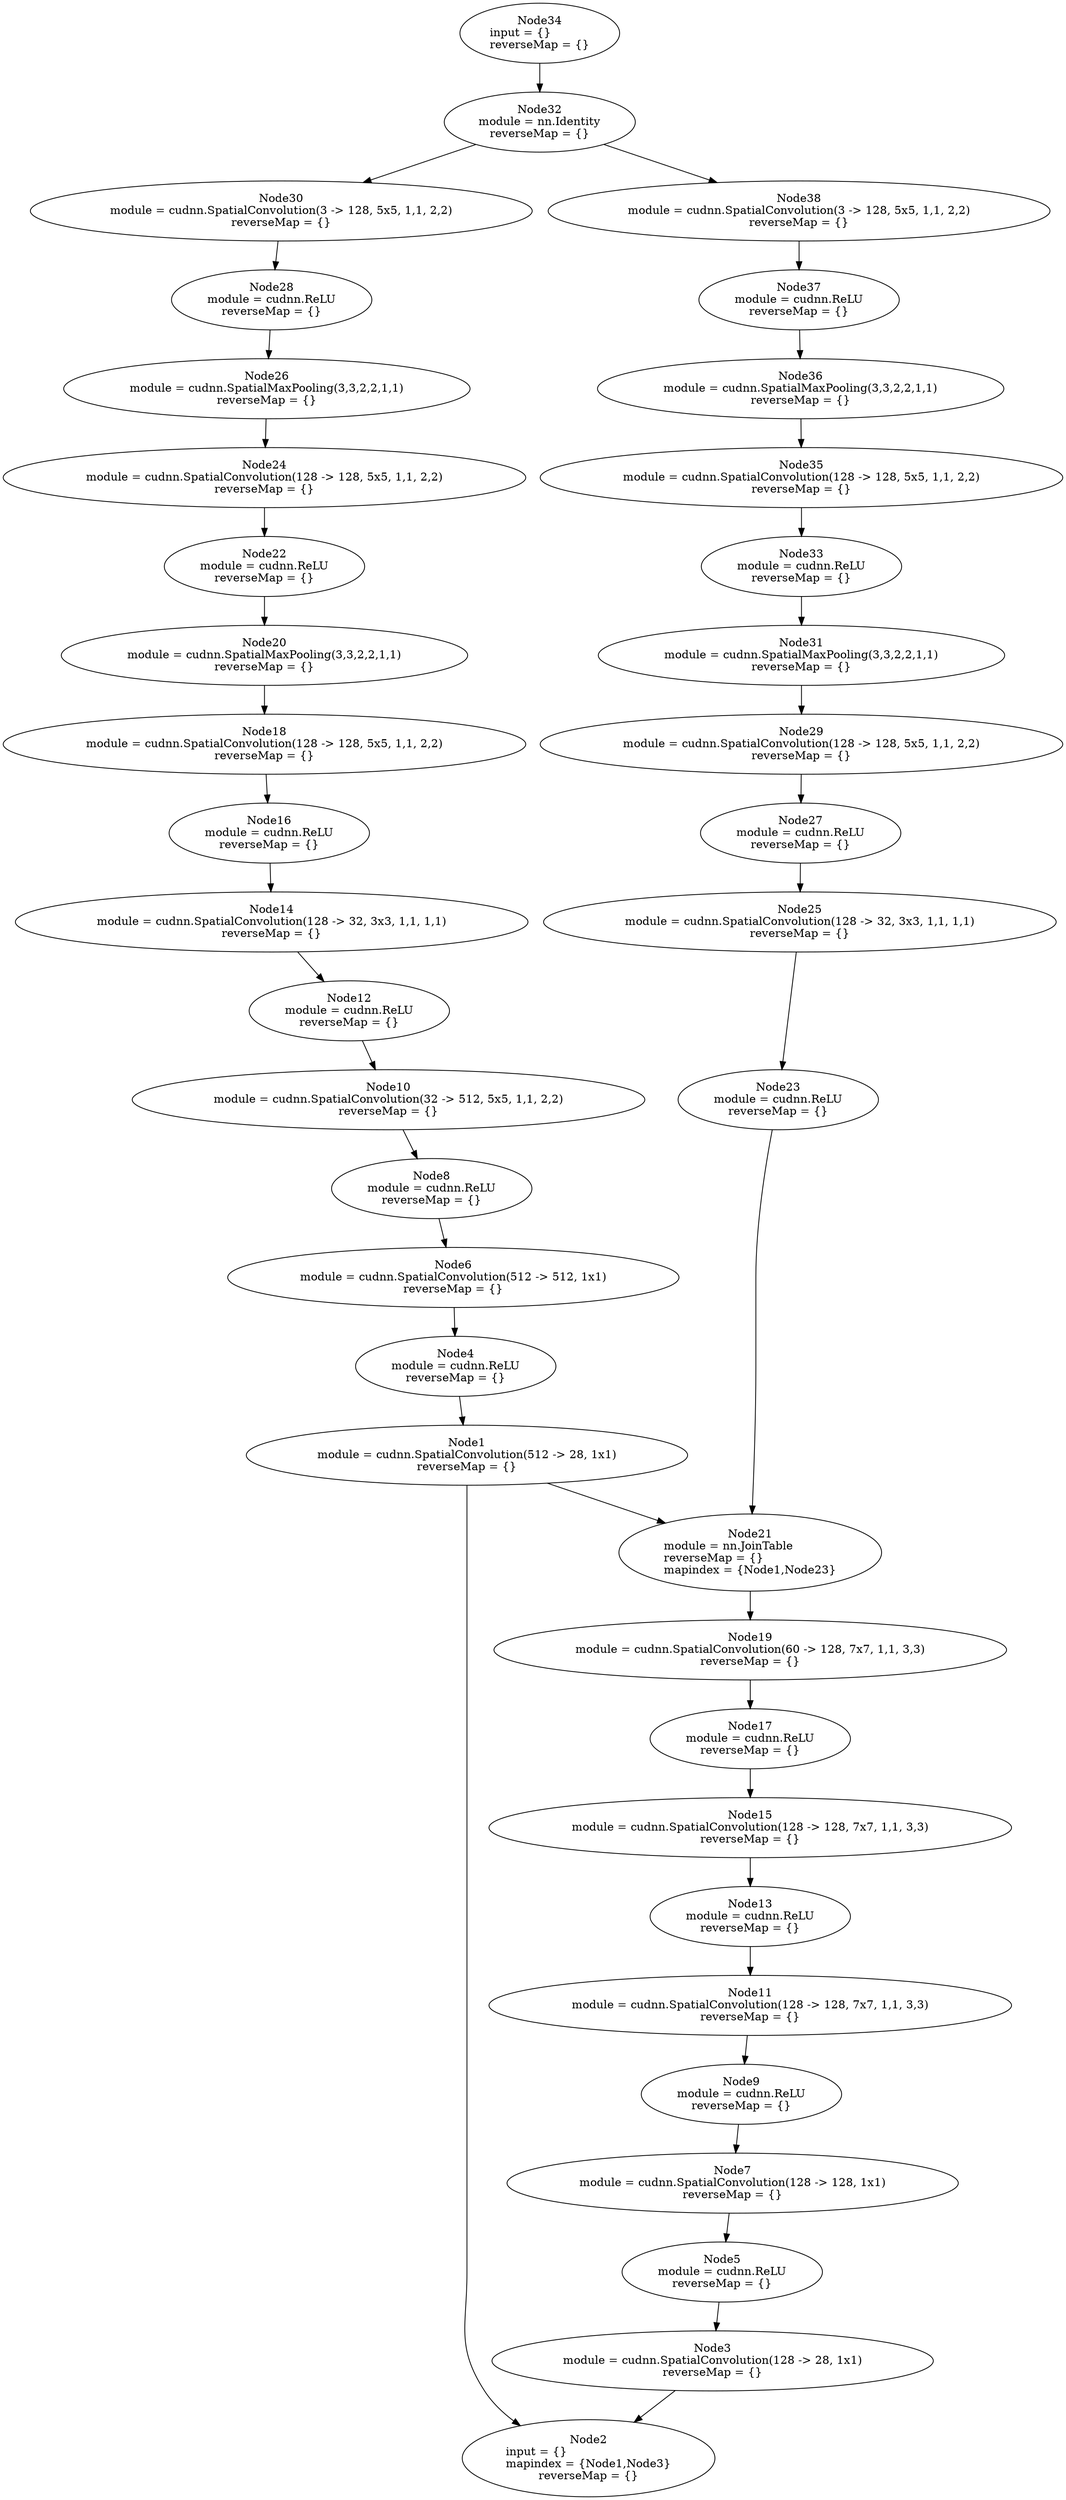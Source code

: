 digraph G {
	graph [bb="0,0,985,3140"];
	node [label="\N",
		shape=oval
	];
	n1	 [height=1.041,
		label="Node1\nmodule = cudnn.SpatialConvolution(512 -> 28, 1x1)\lreverseMap = {}",
		pos="405,1310",
		tooltip="[./models/cpm.lua]:44_",
		width=6.0052];
	n2	 [height=1.3356,
		label="Node2\ninput = {}\lmapindex = {Node1,Node3}\lreverseMap = {}",
		pos="528,48",
		tooltip="[[C]]:-1_",
		width=3.4507];
	n1 -> n2	 [pos="e,464.15,89.457 405,1272.5 405,1225.1 405,1139.9 405,1067 405,1067 405,1067 405,281 405,214.06 394.04,190.27 427,132 434.52,118.71 \
445.06,106.68 456.51,96.153"];
	n21	 [height=1.3356,
		label="Node21\nmodule = nn.JoinTable\lreverseMap = {}\lmapindex = {Node1,Node23}",
		pos="689,1188",
		tooltip="[./models/cpm.lua]:59_",
		width=3.5652];
	n1 -> n21	 [pos="e,604.99,1224.5 485.24,1275.1 519.57,1260.6 559.89,1243.6 595.55,1228.5"];
	n3	 [height=1.041,
		label="Node3\nmodule = cudnn.SpatialConvolution(128 -> 28, 1x1)\lreverseMap = {}",
		pos="652,170",
		tooltip="[./models/cpm.lua]:69_",
		width=6.0052];
	n3 -> n2	 [pos="e,573.51,93.042 614.8,133 604.15,122.69 592.33,111.25 580.93,100.22"];
	n4	 [height=1.041,
		label="Node4\nmodule = cudnn.ReLU\lreverseMap = {}",
		pos="394,1422",
		tooltip="[./models/cpm.lua]:43_",
		width=2.8072];
	n4 -> n1	 [pos="e,401.32,1347.8 397.66,1384.4 398.51,1375.9 399.42,1366.8 400.3,1358"];
	n5	 [height=1.041,
		label="Node5\nmodule = cudnn.ReLU\lreverseMap = {}",
		pos="659,282",
		tooltip="[./models/cpm.lua]:68_",
		width=2.8072];
	n5 -> n3	 [pos="e,654.34,207.84 656.67,244.37 656.13,235.93 655.55,226.83 654.99,218.01"];
	n6	 [height=1.041,
		label="Node6\nmodule = cudnn.SpatialConvolution(512 -> 512, 1x1)\lreverseMap = {}",
		pos="389,1534",
		tooltip="[./models/cpm.lua]:42_",
		width=6.1434];
	n6 -> n4	 [pos="e,392.33,1459.8 390.66,1496.4 391.05,1487.9 391.46,1478.8 391.86,1470"];
	n7	 [height=1.041,
		label="Node7\nmodule = cudnn.SpatialConvolution(128 -> 128, 1x1)\lreverseMap = {}",
		pos="663,394",
		tooltip="[./models/cpm.lua]:67_",
		width=6.1434];
	n7 -> n5	 [pos="e,660.34,319.84 661.67,356.37 661.36,347.93 661.03,338.83 660.71,330.01"];
	n8	 [height=1.041,
		label="Node8\nmodule = cudnn.ReLU\lreverseMap = {}",
		pos="367,1646",
		tooltip="[./models/cpm.lua]:41_",
		width=2.8072];
	n8 -> n6	 [pos="e,381.71,1571.5 374.33,1608.4 376.05,1599.7 377.91,1590.4 379.71,1581.4"];
	n9	 [height=1.041,
		label="Node9\nmodule = cudnn.ReLU\lreverseMap = {}",
		pos="680,506",
		tooltip="[./models/cpm.lua]:66_",
		width=2.8072];
	n9 -> n7	 [pos="e,668.64,431.47 674.34,468.37 673.01,459.74 671.57,450.43 670.18,441.44"];
	n10	 [height=1.041,
		label="Node10\nmodule = cudnn.SpatialConvolution(32 -> 512, 5x5, 1,1, 2,2)\lreverseMap = {}",
		pos="323,1758",
		tooltip="[./models/cpm.lua]:40_",
		width=6.9824];
	n10 -> n8	 [pos="e,352.56,1683.1 337.65,1720.4 341.21,1711.5 345.07,1701.8 348.77,1692.6"];
	n11	 [height=1.041,
		label="Node11\nmodule = cudnn.SpatialConvolution(128 -> 128, 7x7, 1,1, 3,3)\lreverseMap = {}",
		pos="689,618",
		tooltip="[./models/cpm.lua]:65_",
		width=7.0968];
	n11 -> n9	 [pos="e,682.98,543.47 686,580.37 685.3,571.74 684.54,562.43 683.8,553.44"];
	n12	 [height=1.041,
		label="Node12\nmodule = cudnn.ReLU\lreverseMap = {}",
		pos="321,1870",
		tooltip="[./models/cpm.lua]:39_",
		width=2.8072];
	n12 -> n10	 [pos="e,322.33,1795.8 321.67,1832.4 321.82,1823.9 321.98,1814.8 322.15,1806"];
	n13	 [height=1.041,
		label="Node13\nmodule = cudnn.ReLU\lreverseMap = {}",
		pos="689,730",
		tooltip="[./models/cpm.lua]:64_",
		width=2.8072];
	n13 -> n11	 [pos="e,689,655.84 689,692.37 689,683.93 689,674.83 689,666.01"];
	n14	 [height=1.041,
		label="Node14\nmodule = cudnn.SpatialConvolution(128 -> 32, 3x3, 1,1, 1,1)\lreverseMap = {}",
		pos="319,1982",
		tooltip="[./models/cpm.lua]:38_",
		width=6.9824];
	n14 -> n12	 [pos="e,320.33,1907.8 319.67,1944.4 319.82,1935.9 319.98,1926.8 320.15,1918"];
	n15	 [height=1.041,
		label="Node15\nmodule = cudnn.SpatialConvolution(128 -> 128, 7x7, 1,1, 3,3)\lreverseMap = {}",
		pos="689,842",
		tooltip="[./models/cpm.lua]:63_",
		width=7.0968];
	n15 -> n13	 [pos="e,689,767.84 689,804.37 689,795.93 689,786.83 689,778.01"];
	n16	 [height=1.041,
		label="Node16\nmodule = cudnn.ReLU\lreverseMap = {}",
		pos="305,2094",
		tooltip="[./models/cpm.lua]:37_",
		width=2.8072];
	n16 -> n14	 [pos="e,314.31,2019.8 309.66,2056.4 310.74,2047.9 311.89,2038.8 313.02,2030"];
	n17	 [height=1.041,
		label="Node17\nmodule = cudnn.ReLU\lreverseMap = {}",
		pos="689,954",
		tooltip="[./models/cpm.lua]:62_",
		width=2.8072];
	n17 -> n15	 [pos="e,689,879.84 689,916.37 689,907.93 689,898.83 689,890.01"];
	n18	 [height=1.041,
		label="Node18\nmodule = cudnn.SpatialConvolution(128 -> 128, 5x5, 1,1, 2,2)\lreverseMap = {}",
		pos="255,2206",
		tooltip="[./models/cpm.lua]:36_",
		width=7.0968];
	n18 -> n16	 [pos="e,288.59,2131.1 271.65,2168.4 275.74,2159.4 280.17,2149.6 284.42,2140.3"];
	n19	 [height=1.041,
		label="Node19\nmodule = cudnn.SpatialConvolution(60 -> 128, 7x7, 1,1, 3,3)\lreverseMap = {}",
		pos="689,1066",
		tooltip="[./models/cpm.lua]:61_",
		width=6.9824];
	n19 -> n17	 [pos="e,689,991.84 689,1028.4 689,1019.9 689,1010.8 689,1002"];
	n20	 [height=1.041,
		label="Node20\nmodule = cudnn.SpatialMaxPooling(3,3,2,2,1,1)\lreverseMap = {}",
		pos="255,2318",
		tooltip="[./models/cpm.lua]:35_",
		width=5.5669];
	n20 -> n18	 [pos="e,255,2243.8 255,2280.4 255,2271.9 255,2262.8 255,2254"];
	n21 -> n19	 [pos="e,689,1103.7 689,1139.6 689,1131.1 689,1122.3 689,1113.8"];
	n22	 [height=1.041,
		label="Node22\nmodule = cudnn.ReLU\lreverseMap = {}",
		pos="255,2430",
		tooltip="[./models/cpm.lua]:34_",
		width=2.8072];
	n22 -> n20	 [pos="e,255,2355.8 255,2392.4 255,2383.9 255,2374.8 255,2366"];
	n23	 [height=1.041,
		label="Node23\nmodule = cudnn.ReLU\lreverseMap = {}",
		pos="695,1758",
		tooltip="[./models/cpm.lua]:56_",
		width=2.8072];
	n23 -> n21	 [pos="e,689.97,1236.1 694.2,1720.5 693.32,1676.5 692,1600.3 692,1535 692,1535 692,1535 692,1421 692,1361.5 691,1293.3 690.15,1246.4"];
	n24	 [height=1.041,
		label="Node24\nmodule = cudnn.SpatialConvolution(128 -> 128, 5x5, 1,1, 2,2)\lreverseMap = {}",
		pos="255,2542",
		tooltip="[./models/cpm.lua]:33_",
		width=7.0968];
	n24 -> n22	 [pos="e,255,2467.8 255,2504.4 255,2495.9 255,2486.8 255,2478"];
	n25	 [height=1.041,
		label="Node25\nmodule = cudnn.SpatialConvolution(128 -> 32, 3x3, 1,1, 1,1)\lreverseMap = {}",
		pos="696,1870",
		tooltip="[./models/cpm.lua]:55_",
		width=6.9824];
	n25 -> n23	 [pos="e,695.33,1795.8 695.67,1832.4 695.59,1823.9 695.51,1814.8 695.43,1806"];
	n26	 [height=1.041,
		label="Node26\nmodule = cudnn.SpatialMaxPooling(3,3,2,2,1,1)\lreverseMap = {}",
		pos="262,2654",
		tooltip="[./models/cpm.lua]:32_",
		width=5.5669];
	n26 -> n24	 [pos="e,257.34,2579.8 259.67,2616.4 259.13,2607.9 258.55,2598.8 257.99,2590"];
	n27	 [height=1.041,
		label="Node27\nmodule = cudnn.ReLU\lreverseMap = {}",
		pos="703,1982",
		tooltip="[./models/cpm.lua]:54_",
		width=2.8072];
	n27 -> n25	 [pos="e,698.34,1907.8 700.67,1944.4 700.13,1935.9 699.55,1926.8 698.99,1918"];
	n28	 [height=1.041,
		label="Node28\nmodule = cudnn.ReLU\lreverseMap = {}",
		pos="289,2766",
		tooltip="[./models/cpm.lua]:31_",
		width=2.8072];
	n28 -> n26	 [pos="e,270.95,2691.5 280.01,2728.4 277.89,2719.7 275.61,2710.4 273.4,2701.4"];
	n29	 [height=1.041,
		label="Node29\nmodule = cudnn.SpatialConvolution(128 -> 128, 5x5, 1,1, 2,2)\lreverseMap = {}",
		pos="705,2094",
		tooltip="[./models/cpm.lua]:53_",
		width=7.0968];
	n29 -> n27	 [pos="e,703.67,2019.8 704.33,2056.4 704.18,2047.9 704.02,2038.8 703.85,2030"];
	n30	 [height=1.041,
		label="Node30\nmodule = cudnn.SpatialConvolution(3 -> 128, 5x5, 1,1, 2,2)\lreverseMap = {}",
		pos="312,2878",
		tooltip="[./models/cpm.lua]:30_",
		width=6.8442];
	n30 -> n28	 [pos="e,296.63,2803.5 304.34,2840.4 302.54,2831.7 300.59,2822.4 298.71,2813.4"];
	n31	 [height=1.041,
		label="Node31\nmodule = cudnn.SpatialMaxPooling(3,3,2,2,1,1)\lreverseMap = {}",
		pos="730,2206",
		tooltip="[./models/cpm.lua]:52_",
		width=5.5669];
	n31 -> n29	 [pos="e,713.29,2131.5 721.68,2168.4 719.71,2159.7 717.6,2150.4 715.55,2141.4"];
	n32	 [height=1.041,
		label="Node32\nmodule = nn.Identity\lreverseMap = {}",
		pos="449,2990",
		tooltip="[./models/cpm.lua]:27_",
		width=2.6117];
	n32 -> n30	 [pos="e,356.9,2915.1 407.9,2956 394.33,2945.1 379.05,2932.8 364.73,2921.3"];
	n38	 [height=1.041,
		label="Node38\nmodule = cudnn.SpatialConvolution(3 -> 128, 5x5, 1,1, 2,2)\lreverseMap = {}",
		pos="709,2766",
		tooltip="[./models/cpm.lua]:47_",
		width=6.8442];
	n32 -> n38	 [pos="e,679.15,2803.2 503.53,2959.2 524.2,2946.9 547.45,2931.9 567,2916 606.14,2884.2 645.25,2842.2 672.49,2810.9"];
	n33	 [height=1.041,
		label="Node33\nmodule = cudnn.ReLU\lreverseMap = {}",
		pos="730,2318",
		tooltip="[./models/cpm.lua]:51_",
		width=2.8072];
	n33 -> n31	 [pos="e,730,2243.8 730,2280.4 730,2271.9 730,2262.8 730,2254"];
	n34	 [height=1.041,
		label="Node34\ninput = {}\lreverseMap = {}",
		pos="449,3102",
		tooltip="[[C]]:-1_",
		width=2.1497];
	n34 -> n32	 [pos="e,449,3027.8 449,3064.4 449,3055.9 449,3046.8 449,3038"];
	n35	 [height=1.041,
		label="Node35\nmodule = cudnn.SpatialConvolution(128 -> 128, 5x5, 1,1, 2,2)\lreverseMap = {}",
		pos="730,2430",
		tooltip="[./models/cpm.lua]:50_",
		width=7.0968];
	n35 -> n33	 [pos="e,730,2355.8 730,2392.4 730,2383.9 730,2374.8 730,2366"];
	n36	 [height=1.041,
		label="Node36\nmodule = cudnn.SpatialMaxPooling(3,3,2,2,1,1)\lreverseMap = {}",
		pos="730,2542",
		tooltip="[./models/cpm.lua]:49_",
		width=5.5669];
	n36 -> n35	 [pos="e,730,2467.8 730,2504.4 730,2495.9 730,2486.8 730,2478"];
	n37	 [height=1.041,
		label="Node37\nmodule = cudnn.ReLU\lreverseMap = {}",
		pos="723,2654",
		tooltip="[./models/cpm.lua]:48_",
		width=2.8072];
	n37 -> n36	 [pos="e,727.66,2579.8 725.33,2616.4 725.87,2607.9 726.45,2598.8 727.01,2590"];
	n38 -> n37	 [pos="e,718.36,2691.5 713.66,2728.4 714.76,2719.7 715.94,2710.4 717.09,2701.4"];
}
